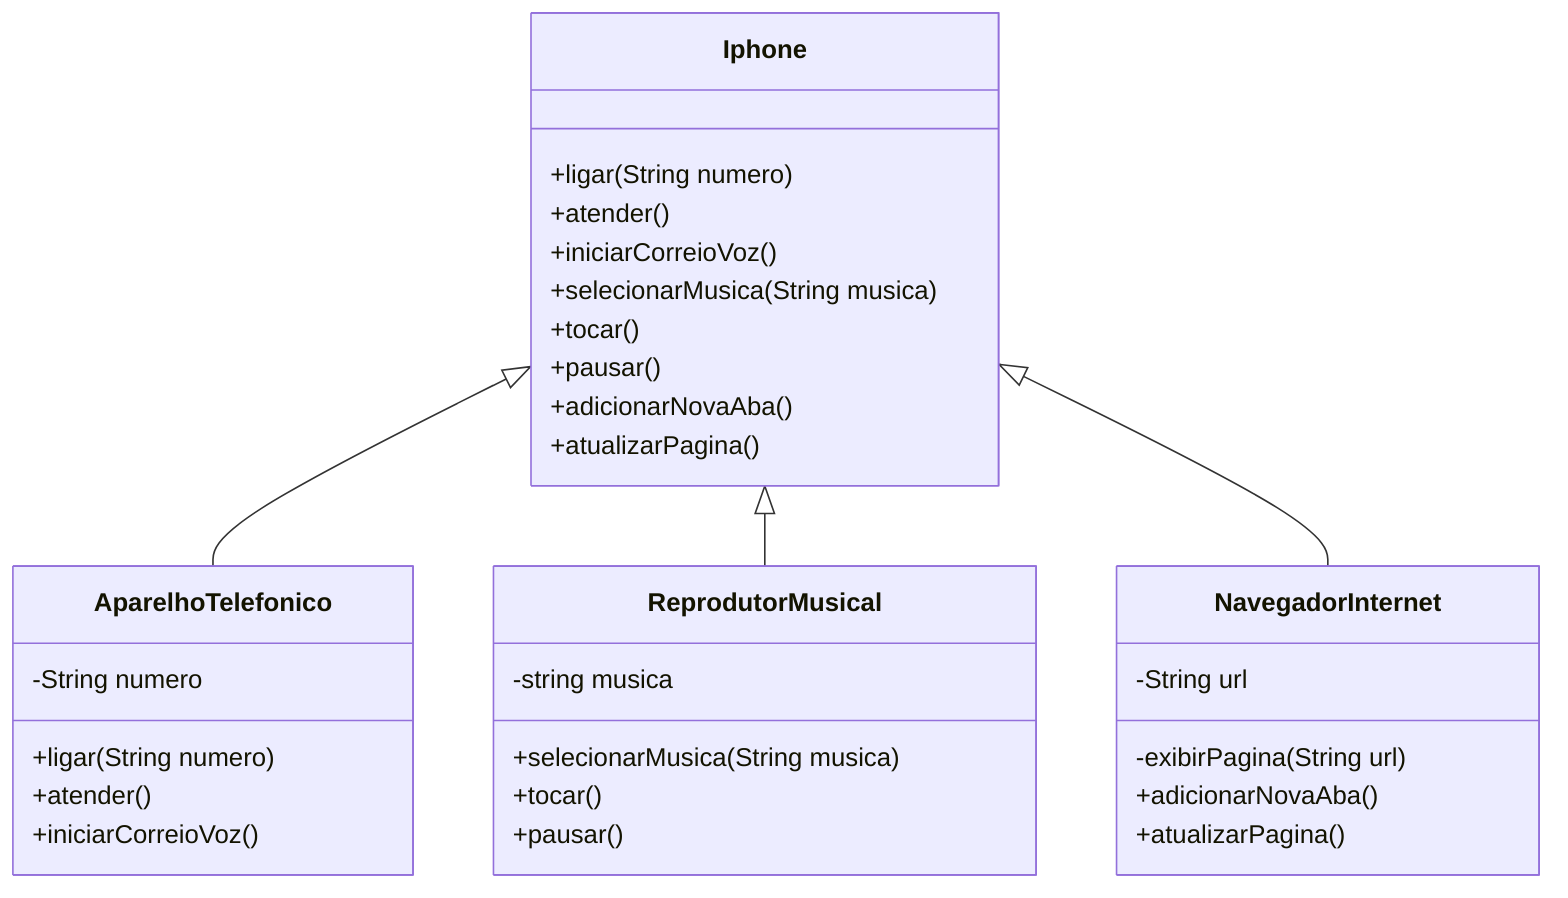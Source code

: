 classDiagram
    Iphone <|-- AparelhoTelefonico
    Iphone <|-- ReprodutorMusical
    Iphone <|-- NavegadorInternet
 
    Iphone : +ligar(String numero)
    Iphone : +atender()
    Iphone : +iniciarCorreioVoz()
    Iphone : +selecionarMusica(String musica)
    Iphone : +tocar()
    Iphone : +pausar()
    Iphone : +adicionarNovaAba()
    Iphone : +atualizarPagina()
 

    class AparelhoTelefonico{
      -String numero
     
      +ligar(String numero)
      +atender()
      +iniciarCorreioVoz()
    }
    class ReprodutorMusical{
      -string musica

      +selecionarMusica(String musica)
      +tocar()
      +pausar()
     
    }
    class NavegadorInternet{
      -String url

      -exibirPagina(String url)
      +adicionarNovaAba()
      +atualizarPagina()
    }